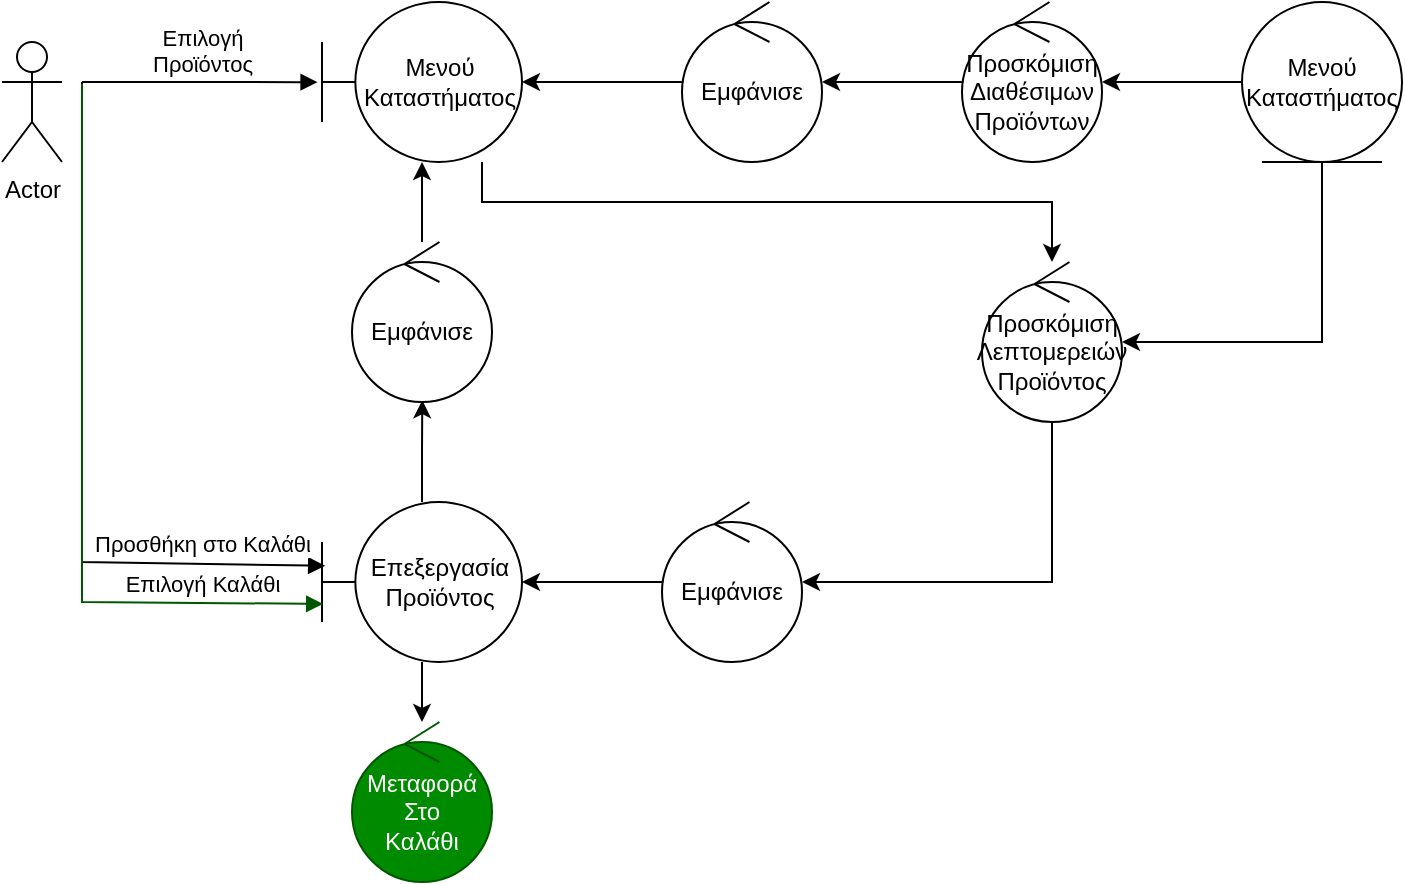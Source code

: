 <mxfile version="17.4.6" type="device"><diagram id="nXJSSzEby4CgvdaiU965" name="Page-1"><mxGraphModel dx="567" dy="521" grid="1" gridSize="10" guides="1" tooltips="1" connect="1" arrows="1" fold="1" page="1" pageScale="1" pageWidth="850" pageHeight="1100" math="0" shadow="0"><root><mxCell id="0"/><mxCell id="1" parent="0"/><mxCell id="eTC_2jzUXEpZYZjsYuhz-22" style="edgeStyle=orthogonalEdgeStyle;rounded=0;orthogonalLoop=1;jettySize=auto;html=1;" edge="1" parent="1" source="eTC_2jzUXEpZYZjsYuhz-1" target="eTC_2jzUXEpZYZjsYuhz-2"><mxGeometry relative="1" as="geometry"/></mxCell><mxCell id="eTC_2jzUXEpZYZjsYuhz-1" value="Εμφάνισε" style="ellipse;shape=umlControl;whiteSpace=wrap;html=1;" vertex="1" parent="1"><mxGeometry x="420" y="640" width="70" height="80" as="geometry"/></mxCell><mxCell id="eTC_2jzUXEpZYZjsYuhz-26" style="edgeStyle=orthogonalEdgeStyle;rounded=0;orthogonalLoop=1;jettySize=auto;html=1;" edge="1" parent="1" source="eTC_2jzUXEpZYZjsYuhz-2" target="eTC_2jzUXEpZYZjsYuhz-11"><mxGeometry relative="1" as="geometry"><Array as="points"><mxPoint x="320" y="740"/><mxPoint x="605" y="740"/></Array></mxGeometry></mxCell><mxCell id="eTC_2jzUXEpZYZjsYuhz-2" value="Μενού&lt;br&gt;Καταστήματος" style="shape=umlBoundary;whiteSpace=wrap;html=1;" vertex="1" parent="1"><mxGeometry x="240" y="640" width="100" height="80" as="geometry"/></mxCell><mxCell id="eTC_2jzUXEpZYZjsYuhz-4" value="Επιλογή &lt;br&gt;Προϊόντος" style="html=1;verticalAlign=bottom;endArrow=block;rounded=0;entryX=-0.022;entryY=0.501;entryDx=0;entryDy=0;entryPerimeter=0;" edge="1" parent="1" target="eTC_2jzUXEpZYZjsYuhz-2"><mxGeometry x="0.019" width="80" relative="1" as="geometry"><mxPoint x="120" y="680" as="sourcePoint"/><mxPoint x="420" y="580" as="targetPoint"/><Array as="points"><mxPoint x="120" y="680"/><mxPoint x="180" y="680"/></Array><mxPoint as="offset"/></mxGeometry></mxCell><mxCell id="eTC_2jzUXEpZYZjsYuhz-23" style="edgeStyle=orthogonalEdgeStyle;rounded=0;orthogonalLoop=1;jettySize=auto;html=1;" edge="1" parent="1" source="eTC_2jzUXEpZYZjsYuhz-5" target="eTC_2jzUXEpZYZjsYuhz-1"><mxGeometry relative="1" as="geometry"/></mxCell><mxCell id="eTC_2jzUXEpZYZjsYuhz-5" value="Προσκόμιση&lt;br&gt;Διαθέσιμων&lt;br&gt;Προϊόντων" style="ellipse;shape=umlControl;whiteSpace=wrap;html=1;" vertex="1" parent="1"><mxGeometry x="560" y="640" width="70" height="80" as="geometry"/></mxCell><mxCell id="eTC_2jzUXEpZYZjsYuhz-28" style="edgeStyle=orthogonalEdgeStyle;rounded=0;orthogonalLoop=1;jettySize=auto;html=1;entryX=0.502;entryY=0.989;entryDx=0;entryDy=0;entryPerimeter=0;" edge="1" parent="1" source="eTC_2jzUXEpZYZjsYuhz-8" target="eTC_2jzUXEpZYZjsYuhz-17"><mxGeometry relative="1" as="geometry"/></mxCell><mxCell id="eTC_2jzUXEpZYZjsYuhz-31" style="edgeStyle=orthogonalEdgeStyle;rounded=0;orthogonalLoop=1;jettySize=auto;html=1;" edge="1" parent="1" source="eTC_2jzUXEpZYZjsYuhz-8" target="eTC_2jzUXEpZYZjsYuhz-21"><mxGeometry relative="1" as="geometry"/></mxCell><mxCell id="eTC_2jzUXEpZYZjsYuhz-8" value="Επεξεργασία&lt;br&gt;Προϊόντος" style="shape=umlBoundary;whiteSpace=wrap;html=1;" vertex="1" parent="1"><mxGeometry x="240" y="890" width="100" height="80" as="geometry"/></mxCell><mxCell id="eTC_2jzUXEpZYZjsYuhz-24" style="edgeStyle=orthogonalEdgeStyle;rounded=0;orthogonalLoop=1;jettySize=auto;html=1;" edge="1" parent="1" source="eTC_2jzUXEpZYZjsYuhz-10" target="eTC_2jzUXEpZYZjsYuhz-5"><mxGeometry relative="1" as="geometry"/></mxCell><mxCell id="eTC_2jzUXEpZYZjsYuhz-25" style="edgeStyle=orthogonalEdgeStyle;rounded=0;orthogonalLoop=1;jettySize=auto;html=1;" edge="1" parent="1" source="eTC_2jzUXEpZYZjsYuhz-10" target="eTC_2jzUXEpZYZjsYuhz-11"><mxGeometry relative="1" as="geometry"><mxPoint x="740" y="810" as="targetPoint"/><Array as="points"><mxPoint x="740" y="810"/></Array></mxGeometry></mxCell><mxCell id="eTC_2jzUXEpZYZjsYuhz-10" value="Μενού&lt;br&gt;Καταστήματος" style="ellipse;shape=umlEntity;whiteSpace=wrap;html=1;" vertex="1" parent="1"><mxGeometry x="700" y="640" width="80" height="80" as="geometry"/></mxCell><mxCell id="eTC_2jzUXEpZYZjsYuhz-29" style="edgeStyle=orthogonalEdgeStyle;rounded=0;orthogonalLoop=1;jettySize=auto;html=1;" edge="1" parent="1" source="eTC_2jzUXEpZYZjsYuhz-11" target="eTC_2jzUXEpZYZjsYuhz-13"><mxGeometry relative="1" as="geometry"><mxPoint x="605" y="940" as="targetPoint"/><Array as="points"><mxPoint x="605" y="930"/></Array></mxGeometry></mxCell><mxCell id="eTC_2jzUXEpZYZjsYuhz-11" value="Προσκόμιση&lt;br&gt;Λεπτομερειών&lt;br&gt;Προϊόντος" style="ellipse;shape=umlControl;whiteSpace=wrap;html=1;" vertex="1" parent="1"><mxGeometry x="570" y="770" width="70" height="80" as="geometry"/></mxCell><mxCell id="eTC_2jzUXEpZYZjsYuhz-30" style="edgeStyle=orthogonalEdgeStyle;rounded=0;orthogonalLoop=1;jettySize=auto;html=1;" edge="1" parent="1" source="eTC_2jzUXEpZYZjsYuhz-13" target="eTC_2jzUXEpZYZjsYuhz-8"><mxGeometry relative="1" as="geometry"/></mxCell><mxCell id="eTC_2jzUXEpZYZjsYuhz-13" value="Εμφάνισε" style="ellipse;shape=umlControl;whiteSpace=wrap;html=1;" vertex="1" parent="1"><mxGeometry x="410" y="890" width="70" height="80" as="geometry"/></mxCell><mxCell id="eTC_2jzUXEpZYZjsYuhz-16" value="Προσθήκη στο Καλάθι" style="html=1;verticalAlign=bottom;endArrow=block;rounded=0;entryX=0.016;entryY=0.399;entryDx=0;entryDy=0;entryPerimeter=0;" edge="1" parent="1" target="eTC_2jzUXEpZYZjsYuhz-8"><mxGeometry x="0.659" y="1" width="80" relative="1" as="geometry"><mxPoint x="120" y="680" as="sourcePoint"/><mxPoint x="130" y="800" as="targetPoint"/><Array as="points"><mxPoint x="120" y="920"/></Array><mxPoint as="offset"/></mxGeometry></mxCell><mxCell id="eTC_2jzUXEpZYZjsYuhz-27" style="edgeStyle=orthogonalEdgeStyle;rounded=0;orthogonalLoop=1;jettySize=auto;html=1;" edge="1" parent="1" source="eTC_2jzUXEpZYZjsYuhz-17" target="eTC_2jzUXEpZYZjsYuhz-2"><mxGeometry relative="1" as="geometry"><mxPoint x="295" y="750" as="targetPoint"/><Array as="points"><mxPoint x="290" y="750"/><mxPoint x="290" y="750"/></Array></mxGeometry></mxCell><mxCell id="eTC_2jzUXEpZYZjsYuhz-17" value="Εμφάνισε" style="ellipse;shape=umlControl;whiteSpace=wrap;html=1;" vertex="1" parent="1"><mxGeometry x="255" y="760" width="70" height="80" as="geometry"/></mxCell><mxCell id="eTC_2jzUXEpZYZjsYuhz-20" value="Επιλογή Καλάθι" style="html=1;verticalAlign=bottom;endArrow=block;rounded=0;fillColor=#008a00;strokeColor=#005700;entryX=0.006;entryY=0.637;entryDx=0;entryDy=0;entryPerimeter=0;" edge="1" parent="1" target="eTC_2jzUXEpZYZjsYuhz-8"><mxGeometry x="0.681" width="80" relative="1" as="geometry"><mxPoint x="120" y="680.952" as="sourcePoint"/><mxPoint x="420" y="540" as="targetPoint"/><Array as="points"><mxPoint x="120" y="940"/></Array><mxPoint as="offset"/></mxGeometry></mxCell><mxCell id="eTC_2jzUXEpZYZjsYuhz-21" value="Μεταφορά&lt;br&gt;Στο&lt;br&gt;Καλάθι" style="ellipse;shape=umlControl;whiteSpace=wrap;html=1;fillColor=#008a00;fontColor=#ffffff;strokeColor=#005700;" vertex="1" parent="1"><mxGeometry x="255" y="1000" width="70" height="80" as="geometry"/></mxCell><mxCell id="eTC_2jzUXEpZYZjsYuhz-32" value="Actor" style="shape=umlActor;verticalLabelPosition=bottom;verticalAlign=top;html=1;outlineConnect=0;" vertex="1" parent="1"><mxGeometry x="80" y="660" width="30" height="60" as="geometry"/></mxCell></root></mxGraphModel></diagram></mxfile>